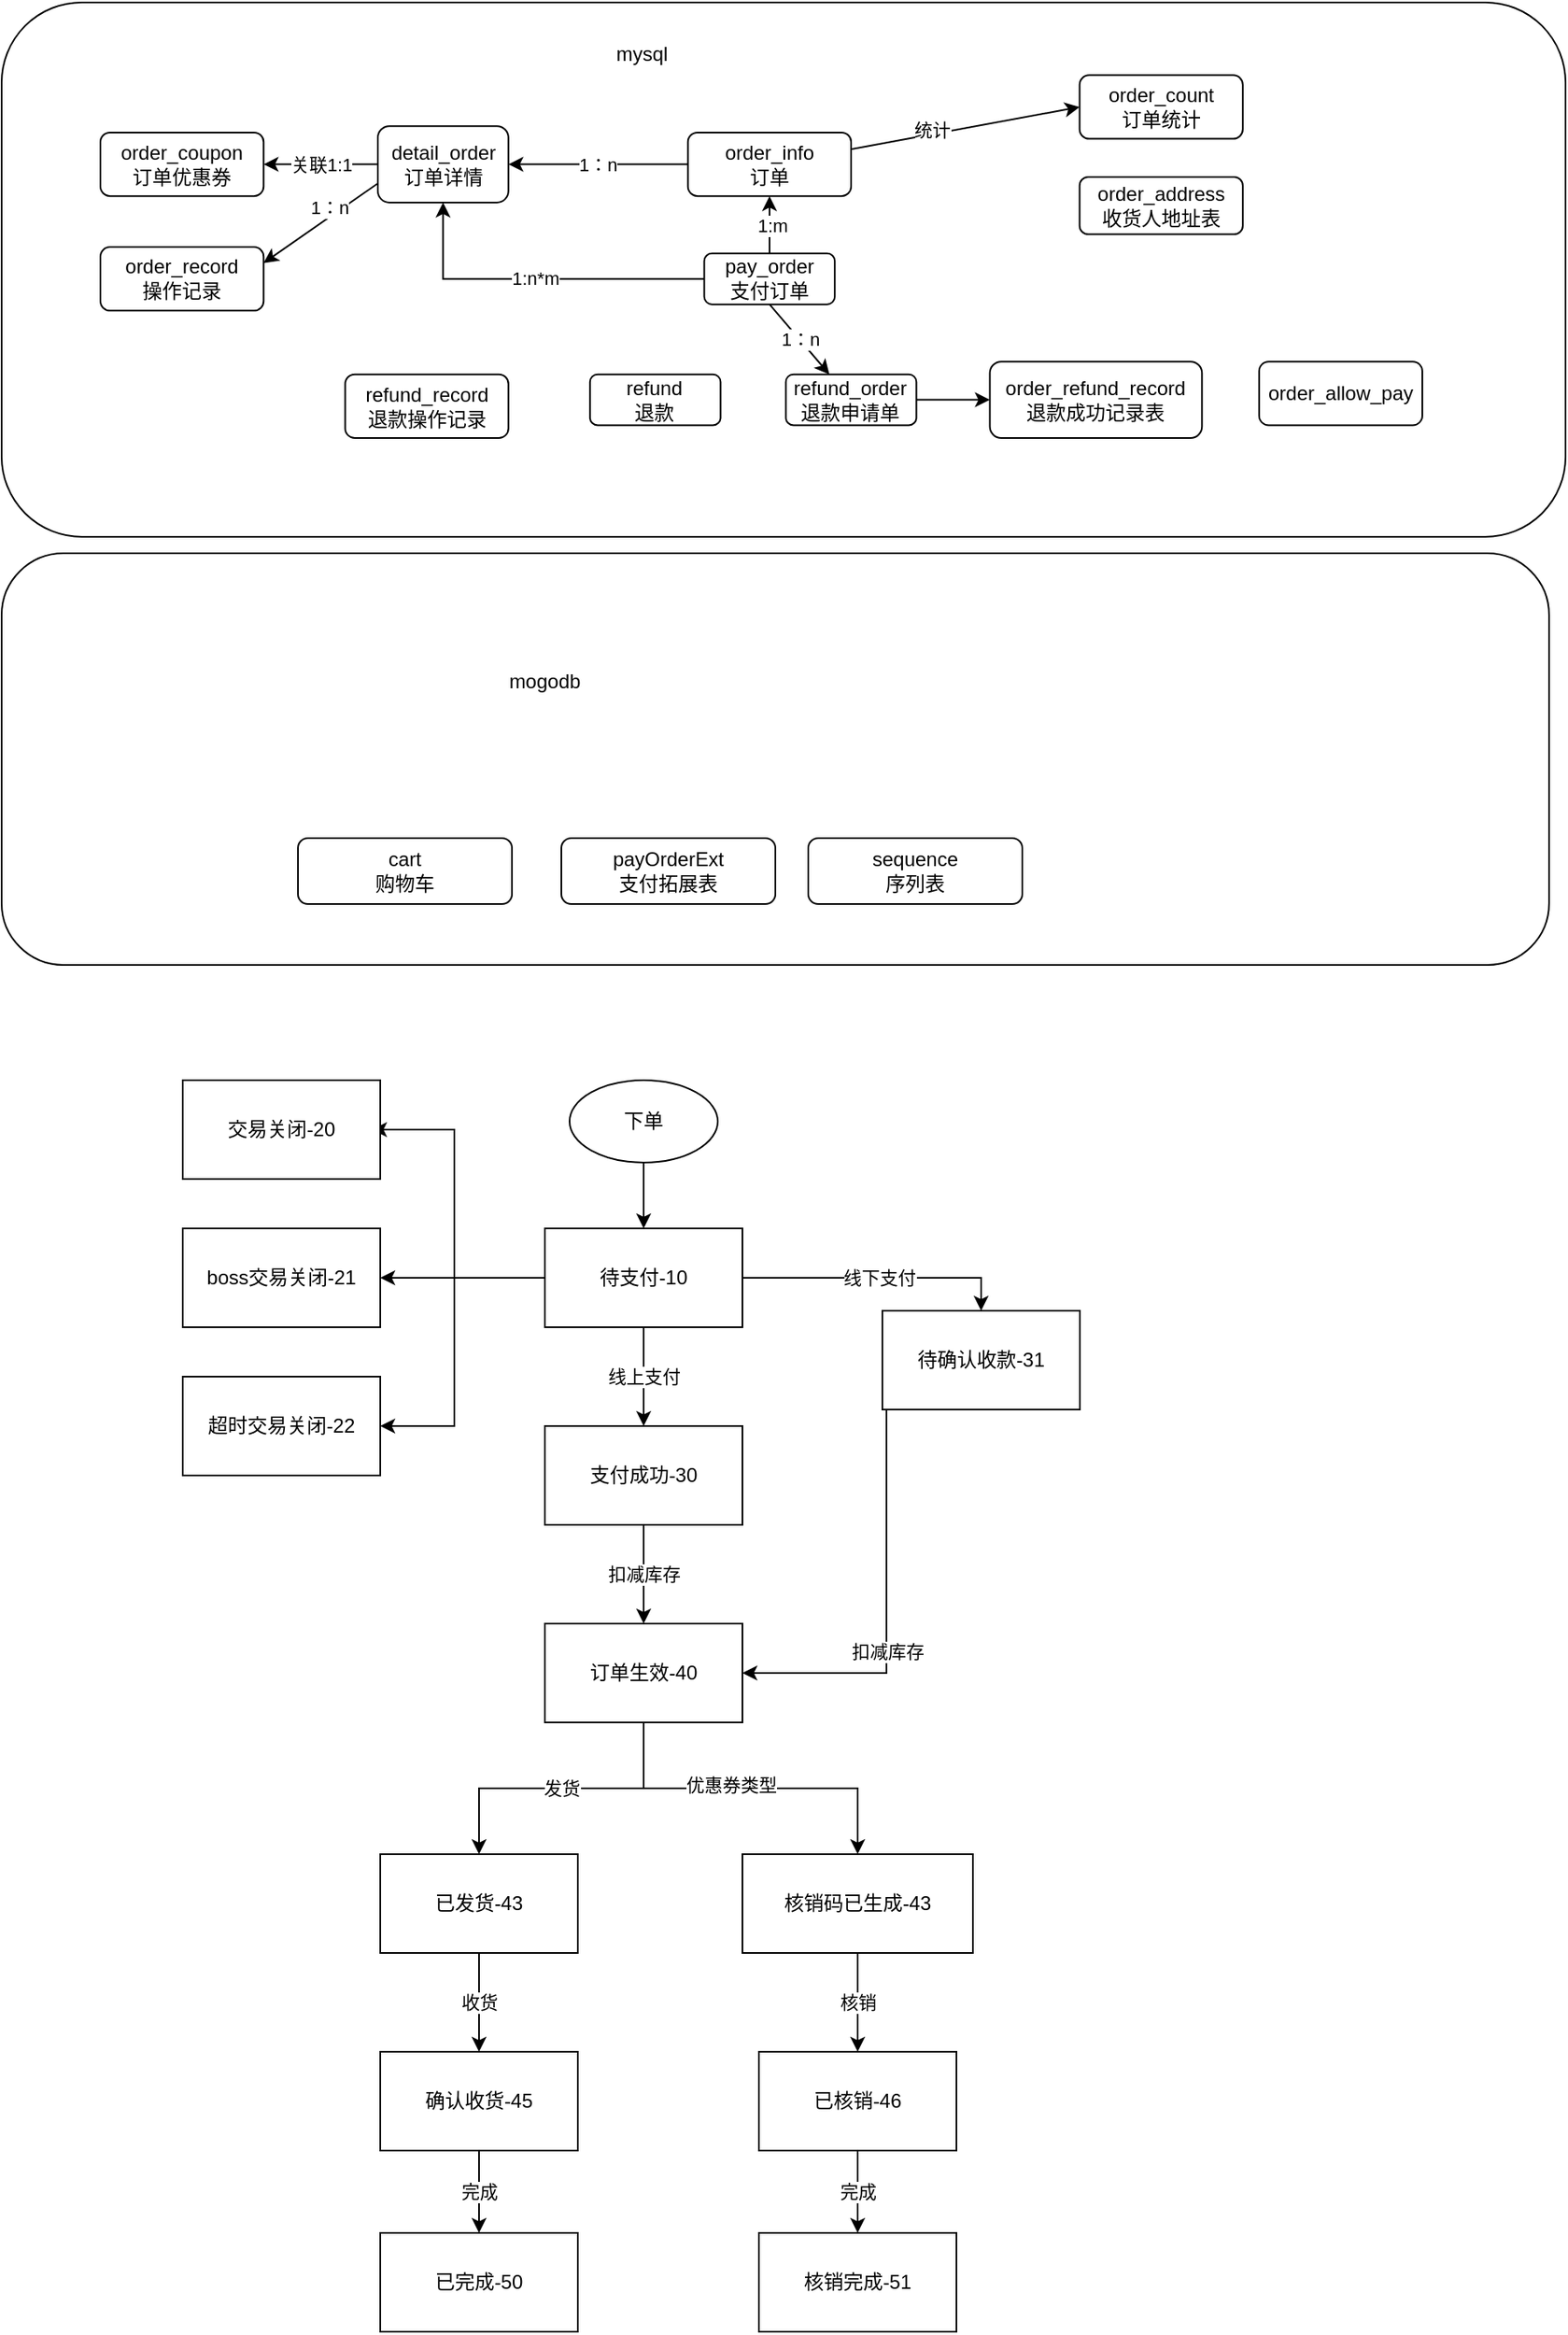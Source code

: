 <mxfile version="15.9.6" type="github">
  <diagram id="EWTMvo6TOPglx_T6JL5v" name="Page-1">
    <mxGraphModel dx="965" dy="621" grid="1" gridSize="10" guides="1" tooltips="1" connect="1" arrows="1" fold="1" page="1" pageScale="1" pageWidth="1169" pageHeight="1654" math="0" shadow="0">
      <root>
        <mxCell id="0" />
        <mxCell id="1" parent="0" />
        <mxCell id="YO0xK3QG9ak5ILaGwRV--3" value="" style="group" parent="1" vertex="1" connectable="0">
          <mxGeometry x="120" y="40" width="870" height="300" as="geometry" />
        </mxCell>
        <mxCell id="YO0xK3QG9ak5ILaGwRV--30" value="" style="rounded=1;whiteSpace=wrap;html=1;" parent="YO0xK3QG9ak5ILaGwRV--3" vertex="1">
          <mxGeometry x="-80" y="-24.56" width="950" height="324.56" as="geometry" />
        </mxCell>
        <mxCell id="YO0xK3QG9ak5ILaGwRV--1" value="" style="group" parent="YO0xK3QG9ak5ILaGwRV--3" vertex="1" connectable="0">
          <mxGeometry x="-20" y="19.65" width="803" height="220.35" as="geometry" />
        </mxCell>
        <mxCell id="30Ag1pgipsQYN-MuEO8W-1" value="detail_order&lt;br&gt;订单详情" style="rounded=1;whiteSpace=wrap;html=1;direction=south;" parent="YO0xK3QG9ak5ILaGwRV--1" vertex="1">
          <mxGeometry x="168.531" y="30.926" width="79.309" height="46.389" as="geometry" />
        </mxCell>
        <mxCell id="30Ag1pgipsQYN-MuEO8W-2" value="order_address&lt;br&gt;收货人地址表" style="rounded=1;whiteSpace=wrap;html=1;" parent="YO0xK3QG9ak5ILaGwRV--1" vertex="1">
          <mxGeometry x="594.815" y="61.853" width="99.136" height="34.792" as="geometry" />
        </mxCell>
        <mxCell id="30Ag1pgipsQYN-MuEO8W-3" value="order_allow_pay" style="rounded=1;whiteSpace=wrap;html=1;" parent="YO0xK3QG9ak5ILaGwRV--1" vertex="1">
          <mxGeometry x="703.864" y="173.961" width="99.136" height="38.658" as="geometry" />
        </mxCell>
        <mxCell id="30Ag1pgipsQYN-MuEO8W-4" value="order_count&lt;br&gt;订单统计" style="rounded=1;whiteSpace=wrap;html=1;" parent="YO0xK3QG9ak5ILaGwRV--1" vertex="1">
          <mxGeometry x="594.815" width="99.136" height="38.658" as="geometry" />
        </mxCell>
        <mxCell id="30Ag1pgipsQYN-MuEO8W-5" value="order_coupon&lt;br&gt;订单优惠券" style="rounded=1;whiteSpace=wrap;html=1;" parent="YO0xK3QG9ak5ILaGwRV--1" vertex="1">
          <mxGeometry y="34.792" width="99.136" height="38.658" as="geometry" />
        </mxCell>
        <mxCell id="30Ag1pgipsQYN-MuEO8W-20" value="关联1:1" style="edgeStyle=none;rounded=0;orthogonalLoop=1;jettySize=auto;html=1;exitX=0.5;exitY=1;exitDx=0;exitDy=0;entryX=1;entryY=0.5;entryDx=0;entryDy=0;" parent="YO0xK3QG9ak5ILaGwRV--1" source="30Ag1pgipsQYN-MuEO8W-1" target="30Ag1pgipsQYN-MuEO8W-5" edge="1">
          <mxGeometry relative="1" as="geometry" />
        </mxCell>
        <mxCell id="30Ag1pgipsQYN-MuEO8W-19" style="edgeStyle=none;rounded=0;orthogonalLoop=1;jettySize=auto;html=1;entryX=0;entryY=0.5;entryDx=0;entryDy=0;" parent="YO0xK3QG9ak5ILaGwRV--1" source="30Ag1pgipsQYN-MuEO8W-6" target="30Ag1pgipsQYN-MuEO8W-4" edge="1">
          <mxGeometry relative="1" as="geometry" />
        </mxCell>
        <mxCell id="30Ag1pgipsQYN-MuEO8W-21" value="统计" style="edgeLabel;html=1;align=center;verticalAlign=middle;resizable=0;points=[];" parent="30Ag1pgipsQYN-MuEO8W-19" vertex="1" connectable="0">
          <mxGeometry x="-0.289" y="3" relative="1" as="geometry">
            <mxPoint as="offset" />
          </mxGeometry>
        </mxCell>
        <mxCell id="30Ag1pgipsQYN-MuEO8W-25" value="1：n" style="edgeStyle=none;rounded=0;orthogonalLoop=1;jettySize=auto;html=1;exitX=0;exitY=0.5;exitDx=0;exitDy=0;entryX=0.5;entryY=0;entryDx=0;entryDy=0;" parent="YO0xK3QG9ak5ILaGwRV--1" source="30Ag1pgipsQYN-MuEO8W-6" target="30Ag1pgipsQYN-MuEO8W-1" edge="1">
          <mxGeometry relative="1" as="geometry">
            <Array as="points">
              <mxPoint x="307.321" y="54.121" />
            </Array>
          </mxGeometry>
        </mxCell>
        <mxCell id="30Ag1pgipsQYN-MuEO8W-6" value="order_info&lt;br&gt;订单" style="rounded=1;whiteSpace=wrap;html=1;" parent="YO0xK3QG9ak5ILaGwRV--1" vertex="1">
          <mxGeometry x="356.889" y="34.792" width="99.136" height="38.658" as="geometry" />
        </mxCell>
        <mxCell id="30Ag1pgipsQYN-MuEO8W-7" value="order_record&lt;br&gt;操作记录" style="rounded=1;whiteSpace=wrap;html=1;" parent="YO0xK3QG9ak5ILaGwRV--1" vertex="1">
          <mxGeometry y="104.376" width="99.136" height="38.658" as="geometry" />
        </mxCell>
        <mxCell id="30Ag1pgipsQYN-MuEO8W-23" value="1：n" style="edgeStyle=none;rounded=0;orthogonalLoop=1;jettySize=auto;html=1;exitX=0.75;exitY=1;exitDx=0;exitDy=0;entryX=1;entryY=0.25;entryDx=0;entryDy=0;" parent="YO0xK3QG9ak5ILaGwRV--1" source="30Ag1pgipsQYN-MuEO8W-1" target="30Ag1pgipsQYN-MuEO8W-7" edge="1">
          <mxGeometry x="-0.239" y="-5" relative="1" as="geometry">
            <mxPoint as="offset" />
          </mxGeometry>
        </mxCell>
        <mxCell id="30Ag1pgipsQYN-MuEO8W-8" value="order_refund_record&lt;br&gt;退款成功记录表" style="rounded=1;whiteSpace=wrap;html=1;" parent="YO0xK3QG9ak5ILaGwRV--1" vertex="1">
          <mxGeometry x="540.29" y="173.961" width="128.877" height="46.389" as="geometry" />
        </mxCell>
        <mxCell id="V0exd360Og3imyfxgmil-1" style="edgeStyle=orthogonalEdgeStyle;rounded=0;orthogonalLoop=1;jettySize=auto;html=1;exitX=0.5;exitY=0;exitDx=0;exitDy=0;entryX=0.5;entryY=1;entryDx=0;entryDy=0;" edge="1" parent="YO0xK3QG9ak5ILaGwRV--1" source="30Ag1pgipsQYN-MuEO8W-9" target="30Ag1pgipsQYN-MuEO8W-6">
          <mxGeometry relative="1" as="geometry" />
        </mxCell>
        <mxCell id="V0exd360Og3imyfxgmil-2" value="1:m" style="edgeLabel;html=1;align=center;verticalAlign=middle;resizable=0;points=[];" vertex="1" connectable="0" parent="V0exd360Og3imyfxgmil-1">
          <mxGeometry x="-0.029" y="-1" relative="1" as="geometry">
            <mxPoint as="offset" />
          </mxGeometry>
        </mxCell>
        <mxCell id="V0exd360Og3imyfxgmil-4" value="1:n*m" style="edgeStyle=orthogonalEdgeStyle;rounded=0;orthogonalLoop=1;jettySize=auto;html=1;exitX=0;exitY=0.5;exitDx=0;exitDy=0;" edge="1" parent="YO0xK3QG9ak5ILaGwRV--1" source="30Ag1pgipsQYN-MuEO8W-9" target="30Ag1pgipsQYN-MuEO8W-1">
          <mxGeometry relative="1" as="geometry" />
        </mxCell>
        <mxCell id="30Ag1pgipsQYN-MuEO8W-9" value="pay_order&lt;br&gt;支付订单" style="rounded=1;whiteSpace=wrap;html=1;" parent="YO0xK3QG9ak5ILaGwRV--1" vertex="1">
          <mxGeometry x="366.802" y="108.242" width="79.309" height="30.926" as="geometry" />
        </mxCell>
        <mxCell id="30Ag1pgipsQYN-MuEO8W-10" value="refund&lt;br&gt;退款" style="rounded=1;whiteSpace=wrap;html=1;" parent="YO0xK3QG9ak5ILaGwRV--1" vertex="1">
          <mxGeometry x="297.407" y="181.692" width="79.309" height="30.926" as="geometry" />
        </mxCell>
        <mxCell id="30Ag1pgipsQYN-MuEO8W-30" style="edgeStyle=none;rounded=0;orthogonalLoop=1;jettySize=auto;html=1;exitX=1;exitY=0.5;exitDx=0;exitDy=0;" parent="YO0xK3QG9ak5ILaGwRV--1" source="30Ag1pgipsQYN-MuEO8W-11" target="30Ag1pgipsQYN-MuEO8W-8" edge="1">
          <mxGeometry relative="1" as="geometry" />
        </mxCell>
        <mxCell id="30Ag1pgipsQYN-MuEO8W-11" value="refund_order&lt;br&gt;退款申请单" style="rounded=1;whiteSpace=wrap;html=1;" parent="YO0xK3QG9ak5ILaGwRV--1" vertex="1">
          <mxGeometry x="416.37" y="181.692" width="79.309" height="30.926" as="geometry" />
        </mxCell>
        <mxCell id="30Ag1pgipsQYN-MuEO8W-29" value="1：n" style="edgeStyle=none;rounded=0;orthogonalLoop=1;jettySize=auto;html=1;exitX=0.5;exitY=1;exitDx=0;exitDy=0;" parent="YO0xK3QG9ak5ILaGwRV--1" source="30Ag1pgipsQYN-MuEO8W-9" target="30Ag1pgipsQYN-MuEO8W-11" edge="1">
          <mxGeometry relative="1" as="geometry" />
        </mxCell>
        <mxCell id="30Ag1pgipsQYN-MuEO8W-12" value="refund_record&lt;br&gt;退款操作记录" style="rounded=1;whiteSpace=wrap;html=1;" parent="YO0xK3QG9ak5ILaGwRV--1" vertex="1">
          <mxGeometry x="148.704" y="181.692" width="99.136" height="38.658" as="geometry" />
        </mxCell>
        <mxCell id="YO0xK3QG9ak5ILaGwRV--2" value="mysql" style="text;html=1;strokeColor=none;fillColor=none;align=center;verticalAlign=middle;whiteSpace=wrap;rounded=0;" parent="YO0xK3QG9ak5ILaGwRV--3" vertex="1">
          <mxGeometry x="280.333" width="58.0" height="14.737" as="geometry" />
        </mxCell>
        <mxCell id="V0exd360Og3imyfxgmil-7" value="" style="edgeStyle=orthogonalEdgeStyle;rounded=0;orthogonalLoop=1;jettySize=auto;html=1;" edge="1" parent="1" source="V0exd360Og3imyfxgmil-5" target="V0exd360Og3imyfxgmil-6">
          <mxGeometry relative="1" as="geometry" />
        </mxCell>
        <mxCell id="V0exd360Og3imyfxgmil-5" value="下单" style="ellipse;whiteSpace=wrap;html=1;" vertex="1" parent="1">
          <mxGeometry x="385" y="670" width="90" height="50" as="geometry" />
        </mxCell>
        <mxCell id="V0exd360Og3imyfxgmil-9" value="线下支付" style="edgeStyle=orthogonalEdgeStyle;rounded=0;orthogonalLoop=1;jettySize=auto;html=1;entryX=0.5;entryY=0;entryDx=0;entryDy=0;" edge="1" parent="1" source="V0exd360Og3imyfxgmil-6" target="V0exd360Og3imyfxgmil-8">
          <mxGeometry relative="1" as="geometry">
            <mxPoint x="605" y="790" as="targetPoint" />
          </mxGeometry>
        </mxCell>
        <mxCell id="V0exd360Og3imyfxgmil-12" value="线上支付" style="edgeStyle=orthogonalEdgeStyle;rounded=0;orthogonalLoop=1;jettySize=auto;html=1;" edge="1" parent="1" source="V0exd360Og3imyfxgmil-6" target="V0exd360Og3imyfxgmil-11">
          <mxGeometry relative="1" as="geometry" />
        </mxCell>
        <mxCell id="V0exd360Og3imyfxgmil-14" value="" style="edgeStyle=orthogonalEdgeStyle;rounded=0;orthogonalLoop=1;jettySize=auto;html=1;" edge="1" parent="1" source="V0exd360Og3imyfxgmil-6" target="V0exd360Og3imyfxgmil-13">
          <mxGeometry relative="1" as="geometry" />
        </mxCell>
        <mxCell id="V0exd360Og3imyfxgmil-17" value="" style="edgeStyle=orthogonalEdgeStyle;rounded=0;orthogonalLoop=1;jettySize=auto;html=1;" edge="1" parent="1">
          <mxGeometry relative="1" as="geometry">
            <mxPoint x="365" y="790" as="sourcePoint" />
            <mxPoint x="265" y="700" as="targetPoint" />
            <Array as="points">
              <mxPoint x="315" y="790" />
              <mxPoint x="315" y="700" />
            </Array>
          </mxGeometry>
        </mxCell>
        <mxCell id="V0exd360Og3imyfxgmil-19" value="" style="edgeStyle=orthogonalEdgeStyle;rounded=0;orthogonalLoop=1;jettySize=auto;html=1;entryX=1;entryY=0.5;entryDx=0;entryDy=0;" edge="1" parent="1" target="V0exd360Og3imyfxgmil-18">
          <mxGeometry relative="1" as="geometry">
            <mxPoint x="365" y="790" as="sourcePoint" />
            <mxPoint x="255" y="920" as="targetPoint" />
            <Array as="points">
              <mxPoint x="315" y="790" />
              <mxPoint x="315" y="880" />
            </Array>
          </mxGeometry>
        </mxCell>
        <mxCell id="V0exd360Og3imyfxgmil-6" value="待支付-10" style="whiteSpace=wrap;html=1;" vertex="1" parent="1">
          <mxGeometry x="370" y="760" width="120" height="60" as="geometry" />
        </mxCell>
        <mxCell id="V0exd360Og3imyfxgmil-24" style="edgeStyle=orthogonalEdgeStyle;rounded=0;orthogonalLoop=1;jettySize=auto;html=1;exitX=0.5;exitY=1;exitDx=0;exitDy=0;entryX=1;entryY=0.5;entryDx=0;entryDy=0;" edge="1" parent="1" target="V0exd360Og3imyfxgmil-22">
          <mxGeometry relative="1" as="geometry">
            <mxPoint x="665" y="820" as="sourcePoint" />
          </mxGeometry>
        </mxCell>
        <mxCell id="V0exd360Og3imyfxgmil-25" value="扣减库存" style="edgeLabel;html=1;align=center;verticalAlign=middle;resizable=0;points=[];" vertex="1" connectable="0" parent="V0exd360Og3imyfxgmil-24">
          <mxGeometry x="0.475" relative="1" as="geometry">
            <mxPoint as="offset" />
          </mxGeometry>
        </mxCell>
        <mxCell id="V0exd360Og3imyfxgmil-8" value="待确认收款-31" style="whiteSpace=wrap;html=1;" vertex="1" parent="1">
          <mxGeometry x="575" y="810" width="120" height="60" as="geometry" />
        </mxCell>
        <mxCell id="V0exd360Og3imyfxgmil-23" value="扣减库存" style="edgeStyle=orthogonalEdgeStyle;rounded=0;orthogonalLoop=1;jettySize=auto;html=1;" edge="1" parent="1" source="V0exd360Og3imyfxgmil-11" target="V0exd360Og3imyfxgmil-22">
          <mxGeometry relative="1" as="geometry" />
        </mxCell>
        <mxCell id="V0exd360Og3imyfxgmil-11" value="支付成功-30" style="whiteSpace=wrap;html=1;" vertex="1" parent="1">
          <mxGeometry x="370" y="880" width="120" height="60" as="geometry" />
        </mxCell>
        <mxCell id="V0exd360Og3imyfxgmil-13" value="boss交易关闭-21" style="whiteSpace=wrap;html=1;" vertex="1" parent="1">
          <mxGeometry x="150" y="760" width="120" height="60" as="geometry" />
        </mxCell>
        <mxCell id="V0exd360Og3imyfxgmil-15" value="交易关闭-20" style="whiteSpace=wrap;html=1;" vertex="1" parent="1">
          <mxGeometry x="150" y="670" width="120" height="60" as="geometry" />
        </mxCell>
        <mxCell id="V0exd360Og3imyfxgmil-18" value="&lt;span&gt;超时交易关闭-22&lt;/span&gt;" style="whiteSpace=wrap;html=1;" vertex="1" parent="1">
          <mxGeometry x="150" y="850" width="120" height="60" as="geometry" />
        </mxCell>
        <mxCell id="V0exd360Og3imyfxgmil-27" value="发货" style="edgeStyle=orthogonalEdgeStyle;rounded=0;orthogonalLoop=1;jettySize=auto;html=1;" edge="1" parent="1" source="V0exd360Og3imyfxgmil-22" target="V0exd360Og3imyfxgmil-26">
          <mxGeometry relative="1" as="geometry" />
        </mxCell>
        <mxCell id="V0exd360Og3imyfxgmil-30" value="" style="edgeStyle=orthogonalEdgeStyle;rounded=0;orthogonalLoop=1;jettySize=auto;html=1;" edge="1" parent="1" source="V0exd360Og3imyfxgmil-22" target="V0exd360Og3imyfxgmil-29">
          <mxGeometry relative="1" as="geometry" />
        </mxCell>
        <mxCell id="V0exd360Og3imyfxgmil-32" value="优惠券类型" style="edgeLabel;html=1;align=center;verticalAlign=middle;resizable=0;points=[];" vertex="1" connectable="0" parent="V0exd360Og3imyfxgmil-30">
          <mxGeometry x="-0.116" y="2" relative="1" as="geometry">
            <mxPoint as="offset" />
          </mxGeometry>
        </mxCell>
        <mxCell id="V0exd360Og3imyfxgmil-22" value="订单生效-40" style="whiteSpace=wrap;html=1;" vertex="1" parent="1">
          <mxGeometry x="370" y="1000" width="120" height="60" as="geometry" />
        </mxCell>
        <mxCell id="V0exd360Og3imyfxgmil-34" value="收货" style="edgeStyle=orthogonalEdgeStyle;rounded=0;orthogonalLoop=1;jettySize=auto;html=1;" edge="1" parent="1" source="V0exd360Og3imyfxgmil-26" target="V0exd360Og3imyfxgmil-33">
          <mxGeometry relative="1" as="geometry" />
        </mxCell>
        <mxCell id="V0exd360Og3imyfxgmil-26" value="已发货-43" style="whiteSpace=wrap;html=1;" vertex="1" parent="1">
          <mxGeometry x="270" y="1140" width="120" height="60" as="geometry" />
        </mxCell>
        <mxCell id="V0exd360Og3imyfxgmil-38" value="核销" style="edgeStyle=orthogonalEdgeStyle;rounded=0;orthogonalLoop=1;jettySize=auto;html=1;" edge="1" parent="1" source="V0exd360Og3imyfxgmil-29" target="V0exd360Og3imyfxgmil-37">
          <mxGeometry relative="1" as="geometry" />
        </mxCell>
        <mxCell id="V0exd360Og3imyfxgmil-29" value="核销码已生成-43" style="whiteSpace=wrap;html=1;" vertex="1" parent="1">
          <mxGeometry x="490" y="1140" width="140" height="60" as="geometry" />
        </mxCell>
        <mxCell id="V0exd360Og3imyfxgmil-31" value="" style="group" vertex="1" connectable="0" parent="1">
          <mxGeometry x="40" y="350" width="940" height="250" as="geometry" />
        </mxCell>
        <mxCell id="YO0xK3QG9ak5ILaGwRV--55" value="" style="rounded=1;whiteSpace=wrap;html=1;" parent="V0exd360Og3imyfxgmil-31" vertex="1">
          <mxGeometry width="940" height="250" as="geometry" />
        </mxCell>
        <mxCell id="YO0xK3QG9ak5ILaGwRV--25" value="cart&lt;br&gt;购物车" style="rounded=1;whiteSpace=wrap;html=1;" parent="V0exd360Og3imyfxgmil-31" vertex="1">
          <mxGeometry x="180" y="173" width="130" height="40" as="geometry" />
        </mxCell>
        <mxCell id="YO0xK3QG9ak5ILaGwRV--26" value="payOrderExt&lt;br&gt;支付拓展表" style="rounded=1;whiteSpace=wrap;html=1;" parent="V0exd360Og3imyfxgmil-31" vertex="1">
          <mxGeometry x="340" y="173" width="130" height="40" as="geometry" />
        </mxCell>
        <mxCell id="YO0xK3QG9ak5ILaGwRV--27" value="sequence&lt;br&gt;序列表" style="rounded=1;whiteSpace=wrap;html=1;" parent="V0exd360Og3imyfxgmil-31" vertex="1">
          <mxGeometry x="490" y="173" width="130" height="40" as="geometry" />
        </mxCell>
        <mxCell id="YO0xK3QG9ak5ILaGwRV--56" value="mogodb" style="text;html=1;strokeColor=none;fillColor=none;align=center;verticalAlign=middle;whiteSpace=wrap;rounded=0;" parent="V0exd360Og3imyfxgmil-31" vertex="1">
          <mxGeometry x="300" y="63" width="60" height="30" as="geometry" />
        </mxCell>
        <mxCell id="V0exd360Og3imyfxgmil-36" value="完成" style="edgeStyle=orthogonalEdgeStyle;rounded=0;orthogonalLoop=1;jettySize=auto;html=1;" edge="1" parent="1" source="V0exd360Og3imyfxgmil-33" target="V0exd360Og3imyfxgmil-35">
          <mxGeometry relative="1" as="geometry" />
        </mxCell>
        <mxCell id="V0exd360Og3imyfxgmil-33" value="确认收货-45" style="whiteSpace=wrap;html=1;" vertex="1" parent="1">
          <mxGeometry x="270" y="1260" width="120" height="60" as="geometry" />
        </mxCell>
        <mxCell id="V0exd360Og3imyfxgmil-35" value="已完成-50" style="whiteSpace=wrap;html=1;" vertex="1" parent="1">
          <mxGeometry x="270" y="1370" width="120" height="60" as="geometry" />
        </mxCell>
        <mxCell id="V0exd360Og3imyfxgmil-40" value="完成" style="edgeStyle=orthogonalEdgeStyle;rounded=0;orthogonalLoop=1;jettySize=auto;html=1;" edge="1" parent="1" source="V0exd360Og3imyfxgmil-37" target="V0exd360Og3imyfxgmil-39">
          <mxGeometry relative="1" as="geometry" />
        </mxCell>
        <mxCell id="V0exd360Og3imyfxgmil-37" value="已核销-46" style="whiteSpace=wrap;html=1;" vertex="1" parent="1">
          <mxGeometry x="500" y="1260" width="120" height="60" as="geometry" />
        </mxCell>
        <mxCell id="V0exd360Og3imyfxgmil-39" value="核销完成-51" style="whiteSpace=wrap;html=1;" vertex="1" parent="1">
          <mxGeometry x="500" y="1370" width="120" height="60" as="geometry" />
        </mxCell>
      </root>
    </mxGraphModel>
  </diagram>
</mxfile>

